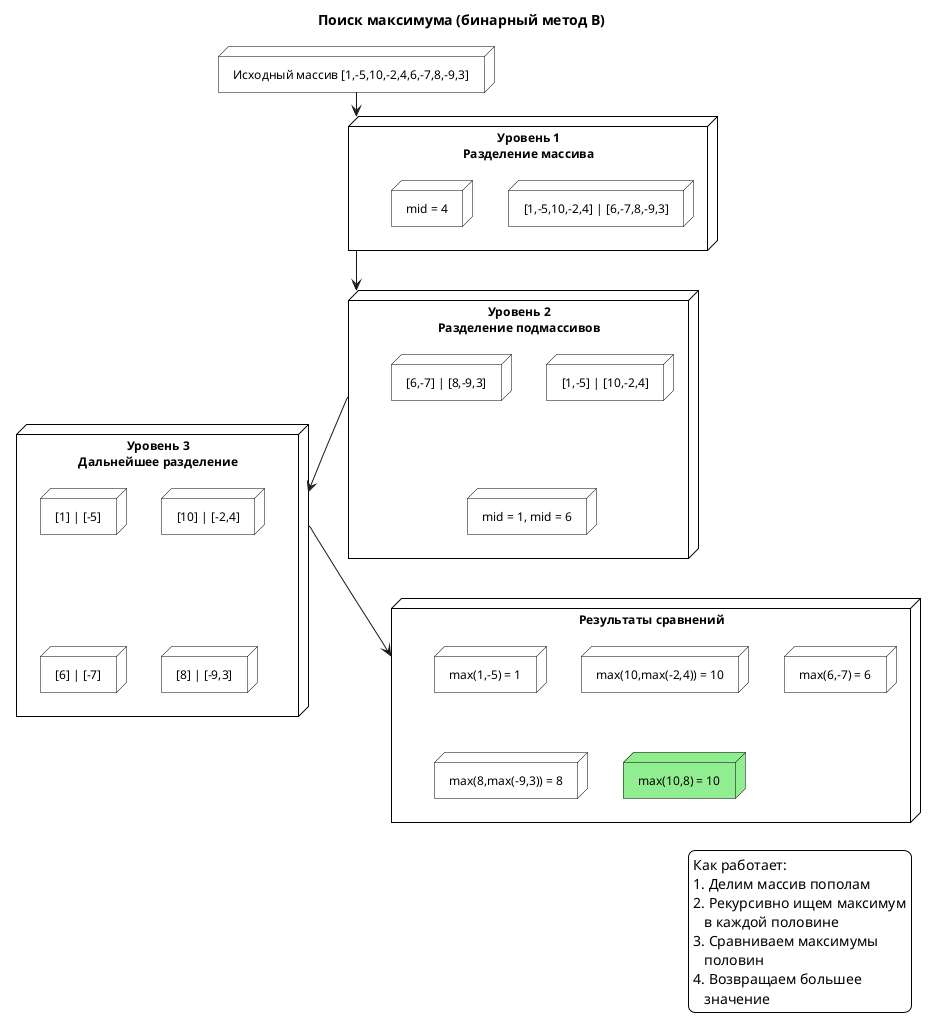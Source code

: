 @startuml
title Поиск максимума (бинарный метод B)
skinparam backgroundColor white
skinparam node {
    BackgroundColor white
    BorderColor black
    FontSize 12
}

node "Исходный массив [1,-5,10,-2,4,6,-7,8,-9,3]" as arr

node "Уровень 1\nРазделение массива" as level1 {
    node "[1,-5,10,-2,4] | [6,-7,8,-9,3]" as split1
    node "mid = 4" as mid1
}

node "Уровень 2\nРазделение подмассивов" as level2 {
    node "[1,-5] | [10,-2,4]" as split2a
    node "[6,-7] | [8,-9,3]" as split2b
    node "mid = 1, mid = 6" as mid2
}

node "Уровень 3\nДальнейшее разделение" as level3 {
    node "[1] | [-5]" as split3a
    node "[10] | [-2,4]" as split3b
    node "[6] | [-7]" as split3c
    node "[8] | [-9,3]" as split3d
}

node "Результаты сравнений" as results {
    node "max(1,-5) = 1" as res1
    node "max(10,max(-2,4)) = 10" as res2
    node "max(6,-7) = 6" as res3
    node "max(8,max(-9,3)) = 8" as res4
    node "max(10,8) = 10" as final #LightGreen
}

arr -down-> level1
level1 -down-> level2
level2 -down-> level3
level3 -down-> results

legend right
    Как работает:
    1. Делим массив пополам
    2. Рекурсивно ищем максимум
       в каждой половине
    3. Сравниваем максимумы
       половин
    4. Возвращаем большее
       значение
end legend

@enduml
